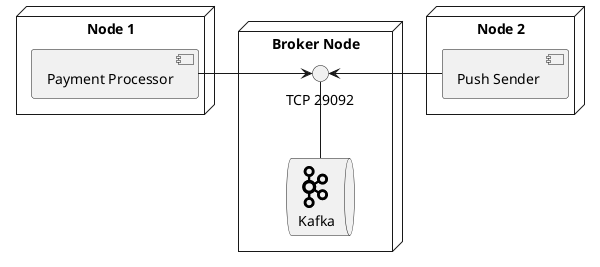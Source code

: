 @startuml
!define SPRITESURL https://raw.githubusercontent.com/plantuml-stdlib/gilbarbara-plantuml-sprites/v1.1/sprites
!include <cloudinsight/kafka>

node "Node 1" {
[Payment Processor]
}

node "Node 2" {
[Push Sender ]
}

node "Broker Node" {
queue "<$kafka>\n  Kafka" as kafka
"TCP 29092" -- [kafka]
"Payment Processor" -> [TCP 29092]
"Push Sender " -> [TCP 29092]
}

@enduml